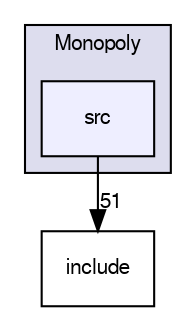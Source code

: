 digraph G {
  compound=true
  node [ fontsize="10", fontname="FreeSans"];
  edge [ labelfontsize="10", labelfontname="FreeSans"];
  subgraph clusterdir_9be74d3d4d480503be8d21aa165309cf {
    graph [ bgcolor="#ddddee", pencolor="black", label="Monopoly" fontname="FreeSans", fontsize="10", URL="dir_9be74d3d4d480503be8d21aa165309cf.html"]
  dir_4038303d70665a88a2bfbbc8591575c5 [shape=box, label="src", style="filled", fillcolor="#eeeeff", pencolor="black", URL="dir_4038303d70665a88a2bfbbc8591575c5.html"];
  }
  dir_25805b6446227662b2ae0af8d8d0bcba [shape=box label="include" URL="dir_25805b6446227662b2ae0af8d8d0bcba.html"];
  dir_4038303d70665a88a2bfbbc8591575c5->dir_25805b6446227662b2ae0af8d8d0bcba [headlabel="51", labeldistance=1.5 headhref="dir_000006_000007.html"];
}
